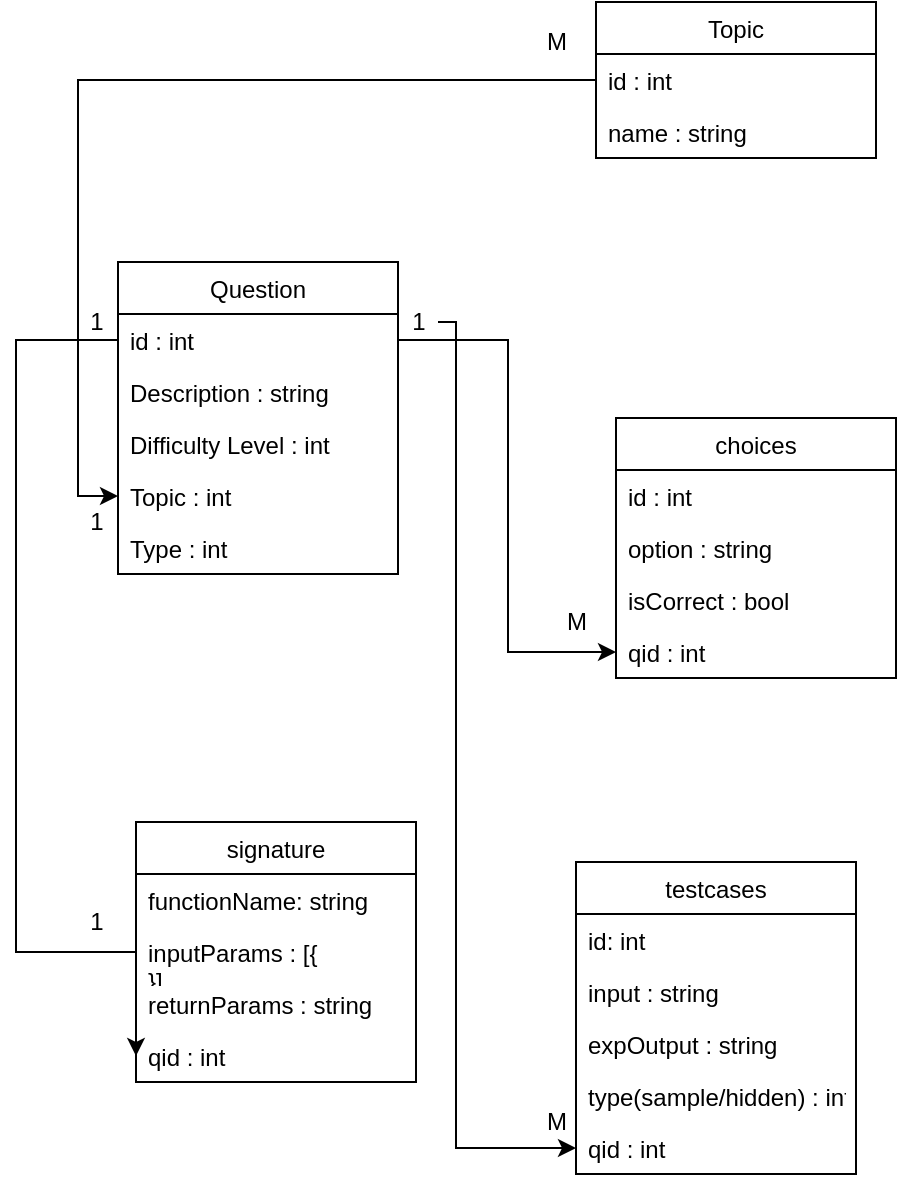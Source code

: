 <mxfile version="14.3.0" type="github">
  <diagram id="t83SkoMK5R9BSSCQLpZ3" name="Page-1">
    <mxGraphModel dx="618" dy="420" grid="1" gridSize="10" guides="1" tooltips="1" connect="1" arrows="1" fold="1" page="1" pageScale="1" pageWidth="827" pageHeight="1169" math="0" shadow="0">
      <root>
        <mxCell id="0" />
        <mxCell id="1" parent="0" />
        <mxCell id="eDZWgQ4zsbJcaqitnAeD-14" value="Question" style="swimlane;fontStyle=0;childLayout=stackLayout;horizontal=1;startSize=26;fillColor=none;horizontalStack=0;resizeParent=1;resizeParentMax=0;resizeLast=0;collapsible=1;marginBottom=0;" vertex="1" parent="1">
          <mxGeometry x="71" y="160" width="140" height="156" as="geometry" />
        </mxCell>
        <mxCell id="eDZWgQ4zsbJcaqitnAeD-35" value="id : int" style="text;strokeColor=none;fillColor=none;align=left;verticalAlign=top;spacingLeft=4;spacingRight=4;overflow=hidden;rotatable=0;points=[[0,0.5],[1,0.5]];portConstraint=eastwest;" vertex="1" parent="eDZWgQ4zsbJcaqitnAeD-14">
          <mxGeometry y="26" width="140" height="26" as="geometry" />
        </mxCell>
        <mxCell id="eDZWgQ4zsbJcaqitnAeD-15" value="Description : string" style="text;strokeColor=none;fillColor=none;align=left;verticalAlign=top;spacingLeft=4;spacingRight=4;overflow=hidden;rotatable=0;points=[[0,0.5],[1,0.5]];portConstraint=eastwest;" vertex="1" parent="eDZWgQ4zsbJcaqitnAeD-14">
          <mxGeometry y="52" width="140" height="26" as="geometry" />
        </mxCell>
        <mxCell id="eDZWgQ4zsbJcaqitnAeD-16" value="Difficulty Level : int" style="text;strokeColor=none;fillColor=none;align=left;verticalAlign=top;spacingLeft=4;spacingRight=4;overflow=hidden;rotatable=0;points=[[0,0.5],[1,0.5]];portConstraint=eastwest;" vertex="1" parent="eDZWgQ4zsbJcaqitnAeD-14">
          <mxGeometry y="78" width="140" height="26" as="geometry" />
        </mxCell>
        <mxCell id="eDZWgQ4zsbJcaqitnAeD-18" value="Topic : int" style="text;strokeColor=none;fillColor=none;align=left;verticalAlign=top;spacingLeft=4;spacingRight=4;overflow=hidden;rotatable=0;points=[[0,0.5],[1,0.5]];portConstraint=eastwest;" vertex="1" parent="eDZWgQ4zsbJcaqitnAeD-14">
          <mxGeometry y="104" width="140" height="26" as="geometry" />
        </mxCell>
        <mxCell id="eDZWgQ4zsbJcaqitnAeD-20" value="Type : int" style="text;strokeColor=none;fillColor=none;align=left;verticalAlign=top;spacingLeft=4;spacingRight=4;overflow=hidden;rotatable=0;points=[[0,0.5],[1,0.5]];portConstraint=eastwest;" vertex="1" parent="eDZWgQ4zsbJcaqitnAeD-14">
          <mxGeometry y="130" width="140" height="26" as="geometry" />
        </mxCell>
        <mxCell id="eDZWgQ4zsbJcaqitnAeD-21" value="Topic" style="swimlane;fontStyle=0;childLayout=stackLayout;horizontal=1;startSize=26;fillColor=none;horizontalStack=0;resizeParent=1;resizeParentMax=0;resizeLast=0;collapsible=1;marginBottom=0;" vertex="1" parent="1">
          <mxGeometry x="310" y="30" width="140" height="78" as="geometry" />
        </mxCell>
        <mxCell id="eDZWgQ4zsbJcaqitnAeD-23" value="id : int" style="text;strokeColor=none;fillColor=none;align=left;verticalAlign=top;spacingLeft=4;spacingRight=4;overflow=hidden;rotatable=0;points=[[0,0.5],[1,0.5]];portConstraint=eastwest;" vertex="1" parent="eDZWgQ4zsbJcaqitnAeD-21">
          <mxGeometry y="26" width="140" height="26" as="geometry" />
        </mxCell>
        <mxCell id="eDZWgQ4zsbJcaqitnAeD-24" value="name : string" style="text;strokeColor=none;fillColor=none;align=left;verticalAlign=top;spacingLeft=4;spacingRight=4;overflow=hidden;rotatable=0;points=[[0,0.5],[1,0.5]];portConstraint=eastwest;" vertex="1" parent="eDZWgQ4zsbJcaqitnAeD-21">
          <mxGeometry y="52" width="140" height="26" as="geometry" />
        </mxCell>
        <mxCell id="eDZWgQ4zsbJcaqitnAeD-25" style="edgeStyle=orthogonalEdgeStyle;rounded=0;orthogonalLoop=1;jettySize=auto;html=1;exitX=0;exitY=0.5;exitDx=0;exitDy=0;entryX=0;entryY=0.5;entryDx=0;entryDy=0;" edge="1" parent="1" source="eDZWgQ4zsbJcaqitnAeD-23" target="eDZWgQ4zsbJcaqitnAeD-18">
          <mxGeometry relative="1" as="geometry" />
        </mxCell>
        <mxCell id="eDZWgQ4zsbJcaqitnAeD-30" value="choices" style="swimlane;fontStyle=0;childLayout=stackLayout;horizontal=1;startSize=26;fillColor=none;horizontalStack=0;resizeParent=1;resizeParentMax=0;resizeLast=0;collapsible=1;marginBottom=0;" vertex="1" parent="1">
          <mxGeometry x="320" y="238" width="140" height="130" as="geometry" />
        </mxCell>
        <mxCell id="eDZWgQ4zsbJcaqitnAeD-31" value="id : int" style="text;strokeColor=none;fillColor=none;align=left;verticalAlign=top;spacingLeft=4;spacingRight=4;overflow=hidden;rotatable=0;points=[[0,0.5],[1,0.5]];portConstraint=eastwest;" vertex="1" parent="eDZWgQ4zsbJcaqitnAeD-30">
          <mxGeometry y="26" width="140" height="26" as="geometry" />
        </mxCell>
        <mxCell id="eDZWgQ4zsbJcaqitnAeD-32" value="option : string" style="text;strokeColor=none;fillColor=none;align=left;verticalAlign=top;spacingLeft=4;spacingRight=4;overflow=hidden;rotatable=0;points=[[0,0.5],[1,0.5]];portConstraint=eastwest;" vertex="1" parent="eDZWgQ4zsbJcaqitnAeD-30">
          <mxGeometry y="52" width="140" height="26" as="geometry" />
        </mxCell>
        <mxCell id="eDZWgQ4zsbJcaqitnAeD-33" value="isCorrect : bool" style="text;strokeColor=none;fillColor=none;align=left;verticalAlign=top;spacingLeft=4;spacingRight=4;overflow=hidden;rotatable=0;points=[[0,0.5],[1,0.5]];portConstraint=eastwest;" vertex="1" parent="eDZWgQ4zsbJcaqitnAeD-30">
          <mxGeometry y="78" width="140" height="26" as="geometry" />
        </mxCell>
        <mxCell id="eDZWgQ4zsbJcaqitnAeD-34" value="qid : int" style="text;strokeColor=none;fillColor=none;align=left;verticalAlign=top;spacingLeft=4;spacingRight=4;overflow=hidden;rotatable=0;points=[[0,0.5],[1,0.5]];portConstraint=eastwest;" vertex="1" parent="eDZWgQ4zsbJcaqitnAeD-30">
          <mxGeometry y="104" width="140" height="26" as="geometry" />
        </mxCell>
        <mxCell id="eDZWgQ4zsbJcaqitnAeD-36" style="edgeStyle=orthogonalEdgeStyle;rounded=0;orthogonalLoop=1;jettySize=auto;html=1;exitX=1;exitY=0.5;exitDx=0;exitDy=0;entryX=0;entryY=0.5;entryDx=0;entryDy=0;" edge="1" parent="1" source="eDZWgQ4zsbJcaqitnAeD-35" target="eDZWgQ4zsbJcaqitnAeD-34">
          <mxGeometry relative="1" as="geometry">
            <Array as="points">
              <mxPoint x="266" y="199" />
              <mxPoint x="266" y="355" />
            </Array>
          </mxGeometry>
        </mxCell>
        <mxCell id="eDZWgQ4zsbJcaqitnAeD-58" style="edgeStyle=orthogonalEdgeStyle;rounded=0;orthogonalLoop=1;jettySize=auto;html=1;entryX=0;entryY=0.5;entryDx=0;entryDy=0;" edge="1" parent="1" source="eDZWgQ4zsbJcaqitnAeD-37" target="eDZWgQ4zsbJcaqitnAeD-56">
          <mxGeometry relative="1" as="geometry">
            <mxPoint x="290" y="610" as="targetPoint" />
            <Array as="points">
              <mxPoint x="240" y="190" />
              <mxPoint x="240" y="603" />
            </Array>
          </mxGeometry>
        </mxCell>
        <mxCell id="eDZWgQ4zsbJcaqitnAeD-37" value="1" style="text;html=1;align=center;verticalAlign=middle;resizable=0;points=[];autosize=1;" vertex="1" parent="1">
          <mxGeometry x="211" y="180" width="20" height="20" as="geometry" />
        </mxCell>
        <mxCell id="eDZWgQ4zsbJcaqitnAeD-38" value="M" style="text;html=1;align=center;verticalAlign=middle;resizable=0;points=[];autosize=1;" vertex="1" parent="1">
          <mxGeometry x="285" y="330" width="30" height="20" as="geometry" />
        </mxCell>
        <mxCell id="eDZWgQ4zsbJcaqitnAeD-39" value="M" style="text;html=1;align=center;verticalAlign=middle;resizable=0;points=[];autosize=1;" vertex="1" parent="1">
          <mxGeometry x="275" y="40" width="30" height="20" as="geometry" />
        </mxCell>
        <mxCell id="eDZWgQ4zsbJcaqitnAeD-40" value="1" style="text;html=1;align=center;verticalAlign=middle;resizable=0;points=[];autosize=1;" vertex="1" parent="1">
          <mxGeometry x="50" y="280" width="20" height="20" as="geometry" />
        </mxCell>
        <mxCell id="eDZWgQ4zsbJcaqitnAeD-41" value="signature" style="swimlane;fontStyle=0;childLayout=stackLayout;horizontal=1;startSize=26;fillColor=none;horizontalStack=0;resizeParent=1;resizeParentMax=0;resizeLast=0;collapsible=1;marginBottom=0;" vertex="1" parent="1">
          <mxGeometry x="80" y="440" width="140" height="130" as="geometry" />
        </mxCell>
        <mxCell id="eDZWgQ4zsbJcaqitnAeD-50" value="functionName: string" style="text;strokeColor=none;fillColor=none;align=left;verticalAlign=top;spacingLeft=4;spacingRight=4;overflow=hidden;rotatable=0;points=[[0,0.5],[1,0.5]];portConstraint=eastwest;" vertex="1" parent="eDZWgQ4zsbJcaqitnAeD-41">
          <mxGeometry y="26" width="140" height="26" as="geometry" />
        </mxCell>
        <mxCell id="eDZWgQ4zsbJcaqitnAeD-54" value="inputParams : [{&#xa;}]" style="text;strokeColor=none;fillColor=none;align=left;verticalAlign=top;spacingLeft=4;spacingRight=4;overflow=hidden;rotatable=0;points=[[0,0.5],[1,0.5]];portConstraint=eastwest;" vertex="1" parent="eDZWgQ4zsbJcaqitnAeD-41">
          <mxGeometry y="52" width="140" height="26" as="geometry" />
        </mxCell>
        <mxCell id="eDZWgQ4zsbJcaqitnAeD-55" value="returnParams : string" style="text;strokeColor=none;fillColor=none;align=left;verticalAlign=top;spacingLeft=4;spacingRight=4;overflow=hidden;rotatable=0;points=[[0,0.5],[1,0.5]];portConstraint=eastwest;" vertex="1" parent="eDZWgQ4zsbJcaqitnAeD-41">
          <mxGeometry y="78" width="140" height="26" as="geometry" />
        </mxCell>
        <mxCell id="eDZWgQ4zsbJcaqitnAeD-44" value="qid : int" style="text;strokeColor=none;fillColor=none;align=left;verticalAlign=top;spacingLeft=4;spacingRight=4;overflow=hidden;rotatable=0;points=[[0,0.5],[1,0.5]];portConstraint=eastwest;" vertex="1" parent="eDZWgQ4zsbJcaqitnAeD-41">
          <mxGeometry y="104" width="140" height="26" as="geometry" />
        </mxCell>
        <mxCell id="eDZWgQ4zsbJcaqitnAeD-45" value="testcases" style="swimlane;fontStyle=0;childLayout=stackLayout;horizontal=1;startSize=26;fillColor=none;horizontalStack=0;resizeParent=1;resizeParentMax=0;resizeLast=0;collapsible=1;marginBottom=0;" vertex="1" parent="1">
          <mxGeometry x="300" y="460" width="140" height="156" as="geometry" />
        </mxCell>
        <mxCell id="eDZWgQ4zsbJcaqitnAeD-46" value="id: int" style="text;strokeColor=none;fillColor=none;align=left;verticalAlign=top;spacingLeft=4;spacingRight=4;overflow=hidden;rotatable=0;points=[[0,0.5],[1,0.5]];portConstraint=eastwest;" vertex="1" parent="eDZWgQ4zsbJcaqitnAeD-45">
          <mxGeometry y="26" width="140" height="26" as="geometry" />
        </mxCell>
        <mxCell id="eDZWgQ4zsbJcaqitnAeD-47" value="input : string" style="text;strokeColor=none;fillColor=none;align=left;verticalAlign=top;spacingLeft=4;spacingRight=4;overflow=hidden;rotatable=0;points=[[0,0.5],[1,0.5]];portConstraint=eastwest;" vertex="1" parent="eDZWgQ4zsbJcaqitnAeD-45">
          <mxGeometry y="52" width="140" height="26" as="geometry" />
        </mxCell>
        <mxCell id="eDZWgQ4zsbJcaqitnAeD-48" value="expOutput : string" style="text;strokeColor=none;fillColor=none;align=left;verticalAlign=top;spacingLeft=4;spacingRight=4;overflow=hidden;rotatable=0;points=[[0,0.5],[1,0.5]];portConstraint=eastwest;" vertex="1" parent="eDZWgQ4zsbJcaqitnAeD-45">
          <mxGeometry y="78" width="140" height="26" as="geometry" />
        </mxCell>
        <mxCell id="eDZWgQ4zsbJcaqitnAeD-49" value="type(sample/hidden) : int" style="text;strokeColor=none;fillColor=none;align=left;verticalAlign=top;spacingLeft=4;spacingRight=4;overflow=hidden;rotatable=0;points=[[0,0.5],[1,0.5]];portConstraint=eastwest;" vertex="1" parent="eDZWgQ4zsbJcaqitnAeD-45">
          <mxGeometry y="104" width="140" height="26" as="geometry" />
        </mxCell>
        <mxCell id="eDZWgQ4zsbJcaqitnAeD-56" value="qid : int" style="text;strokeColor=none;fillColor=none;align=left;verticalAlign=top;spacingLeft=4;spacingRight=4;overflow=hidden;rotatable=0;points=[[0,0.5],[1,0.5]];portConstraint=eastwest;" vertex="1" parent="eDZWgQ4zsbJcaqitnAeD-45">
          <mxGeometry y="130" width="140" height="26" as="geometry" />
        </mxCell>
        <mxCell id="eDZWgQ4zsbJcaqitnAeD-51" style="edgeStyle=orthogonalEdgeStyle;rounded=0;orthogonalLoop=1;jettySize=auto;html=1;exitX=0;exitY=0.5;exitDx=0;exitDy=0;entryX=0;entryY=0.5;entryDx=0;entryDy=0;" edge="1" parent="1" source="eDZWgQ4zsbJcaqitnAeD-35" target="eDZWgQ4zsbJcaqitnAeD-44">
          <mxGeometry relative="1" as="geometry">
            <Array as="points">
              <mxPoint x="20" y="199" />
              <mxPoint x="20" y="505" />
            </Array>
          </mxGeometry>
        </mxCell>
        <mxCell id="eDZWgQ4zsbJcaqitnAeD-52" value="1" style="text;html=1;align=center;verticalAlign=middle;resizable=0;points=[];autosize=1;" vertex="1" parent="1">
          <mxGeometry x="50" y="180" width="20" height="20" as="geometry" />
        </mxCell>
        <mxCell id="eDZWgQ4zsbJcaqitnAeD-53" value="1" style="text;html=1;align=center;verticalAlign=middle;resizable=0;points=[];autosize=1;" vertex="1" parent="1">
          <mxGeometry x="50" y="480" width="20" height="20" as="geometry" />
        </mxCell>
        <mxCell id="eDZWgQ4zsbJcaqitnAeD-59" value="M" style="text;html=1;align=center;verticalAlign=middle;resizable=0;points=[];autosize=1;" vertex="1" parent="1">
          <mxGeometry x="275" y="580" width="30" height="20" as="geometry" />
        </mxCell>
      </root>
    </mxGraphModel>
  </diagram>
</mxfile>
